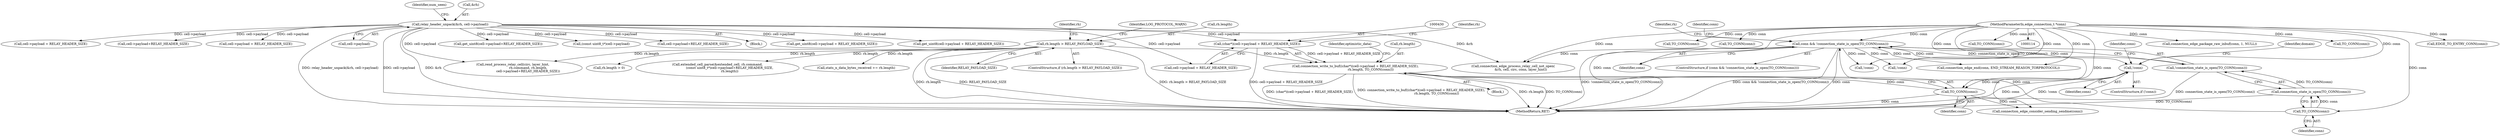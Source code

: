 digraph "0_tor_56a7c5bc15e0447203a491c1ee37de9939ad1dcd@API" {
"1000428" [label="(Call,connection_write_to_buf((char*)(cell->payload + RELAY_HEADER_SIZE),\n                              rh.length, TO_CONN(conn)))"];
"1000429" [label="(Call,(char*)(cell->payload + RELAY_HEADER_SIZE))"];
"1000141" [label="(Call,relay_header_unpack(&rh, cell->payload))"];
"1000160" [label="(Call,rh.length > RELAY_PAYLOAD_SIZE)"];
"1000439" [label="(Call,TO_CONN(conn))"];
"1000397" [label="(Call,!conn)"];
"1000205" [label="(Call,conn && !connection_state_is_open(TO_CONN(conn)))"];
"1000209" [label="(Call,TO_CONN(conn))"];
"1000117" [label="(MethodParameterIn,edge_connection_t *conn)"];
"1000207" [label="(Call,!connection_state_is_open(TO_CONN(conn)))"];
"1000208" [label="(Call,connection_state_is_open(TO_CONN(conn)))"];
"1000817" [label="(Call,get_uint8(cell->payload + RELAY_HEADER_SIZE))"];
"1000952" [label="(Call,connection_edge_package_raw_inbuf(conn, 1, NULL))"];
"1000757" [label="(Call,get_uint8(cell->payload + RELAY_HEADER_SIZE))"];
"1000160" [label="(Call,rh.length > RELAY_PAYLOAD_SIZE)"];
"1000148" [label="(Identifier,num_seen)"];
"1000530" [label="(Call,TO_CONN(conn))"];
"1000429" [label="(Call,(char*)(cell->payload + RELAY_HEADER_SIZE))"];
"1000818" [label="(Call,cell->payload + RELAY_HEADER_SIZE)"];
"1001042" [label="(Call,cell->payload+RELAY_HEADER_SIZE)"];
"1000167" [label="(Identifier,LOG_PROTOCOL_WARN)"];
"1000443" [label="(Identifier,optimistic_data)"];
"1000217" [label="(Identifier,conn)"];
"1000260" [label="(Block,)"];
"1001058" [label="(MethodReturn,RET)"];
"1000117" [label="(MethodParameterIn,edge_connection_t *conn)"];
"1000439" [label="(Call,TO_CONN(conn))"];
"1000653" [label="(Call,extended_cell_parse(&extended_cell, rh.command,\n                        (const uint8_t*)cell->payload+RELAY_HEADER_SIZE,\n                        rh.length))"];
"1000488" [label="(Call,EDGE_TO_ENTRY_CONN(conn))"];
"1000758" [label="(Call,cell->payload + RELAY_HEADER_SIZE)"];
"1000396" [label="(ControlStructure,if (!conn))"];
"1000204" [label="(ControlStructure,if (conn && !connection_state_is_open(TO_CONN(conn))))"];
"1000161" [label="(Call,rh.length)"];
"1000431" [label="(Call,cell->payload + RELAY_HEADER_SIZE)"];
"1000437" [label="(Identifier,rh)"];
"1000423" [label="(Call,stats_n_data_bytes_received += rh.length)"];
"1000144" [label="(Call,cell->payload)"];
"1000142" [label="(Call,&rh)"];
"1000209" [label="(Call,TO_CONN(conn))"];
"1000164" [label="(Identifier,RELAY_PAYLOAD_SIZE)"];
"1000159" [label="(ControlStructure,if (rh.length > RELAY_PAYLOAD_SIZE))"];
"1000207" [label="(Call,!connection_state_is_open(TO_CONN(conn)))"];
"1000959" [label="(Call,TO_CONN(conn))"];
"1000458" [label="(Call,get_uint8(cell->payload+RELAY_HEADER_SIZE))"];
"1000176" [label="(Identifier,rh)"];
"1000208" [label="(Call,connection_state_is_open(TO_CONN(conn)))"];
"1000377" [label="(Call,TO_CONN(conn))"];
"1000205" [label="(Call,conn && !connection_state_is_open(TO_CONN(conn)))"];
"1000436" [label="(Call,rh.length)"];
"1000459" [label="(Call,cell->payload+RELAY_HEADER_SIZE)"];
"1000141" [label="(Call,relay_header_unpack(&rh, cell->payload))"];
"1001033" [label="(Call,rend_process_relay_cell(circ, layer_hint,\n                              rh.command, rh.length,\n                              cell->payload+RELAY_HEADER_SIZE))"];
"1000440" [label="(Identifier,conn)"];
"1000412" [label="(Identifier,conn)"];
"1000373" [label="(Call,connection_edge_end(conn, END_STREAM_REASON_TORPROTOCOL))"];
"1000919" [label="(Call,!conn)"];
"1000948" [label="(Call,TO_CONN(conn))"];
"1000119" [label="(Block,)"];
"1000397" [label="(Call,!conn)"];
"1000398" [label="(Identifier,conn)"];
"1000249" [label="(Call,connection_edge_process_relay_cell_not_open(\n               &rh, cell, circ, conn, layer_hint))"];
"1000210" [label="(Identifier,conn)"];
"1000445" [label="(Call,connection_edge_consider_sending_sendme(conn))"];
"1000466" [label="(Call,!conn)"];
"1000660" [label="(Call,(const uint8_t*)cell->payload)"];
"1000428" [label="(Call,connection_write_to_buf((char*)(cell->payload + RELAY_HEADER_SIZE),\n                              rh.length, TO_CONN(conn)))"];
"1000206" [label="(Identifier,conn)"];
"1000453" [label="(Call,rh.length > 0)"];
"1000401" [label="(Identifier,domain)"];
"1000258" [label="(Identifier,rh)"];
"1000428" -> "1000260"  [label="AST: "];
"1000428" -> "1000439"  [label="CFG: "];
"1000429" -> "1000428"  [label="AST: "];
"1000436" -> "1000428"  [label="AST: "];
"1000439" -> "1000428"  [label="AST: "];
"1000443" -> "1000428"  [label="CFG: "];
"1000428" -> "1001058"  [label="DDG: connection_write_to_buf((char*)(cell->payload + RELAY_HEADER_SIZE),\n                              rh.length, TO_CONN(conn))"];
"1000428" -> "1001058"  [label="DDG: rh.length"];
"1000428" -> "1001058"  [label="DDG: TO_CONN(conn)"];
"1000428" -> "1001058"  [label="DDG: (char*)(cell->payload + RELAY_HEADER_SIZE)"];
"1000429" -> "1000428"  [label="DDG: cell->payload + RELAY_HEADER_SIZE"];
"1000160" -> "1000428"  [label="DDG: rh.length"];
"1000439" -> "1000428"  [label="DDG: conn"];
"1000429" -> "1000431"  [label="CFG: "];
"1000430" -> "1000429"  [label="AST: "];
"1000431" -> "1000429"  [label="AST: "];
"1000437" -> "1000429"  [label="CFG: "];
"1000429" -> "1001058"  [label="DDG: cell->payload + RELAY_HEADER_SIZE"];
"1000141" -> "1000429"  [label="DDG: cell->payload"];
"1000141" -> "1000119"  [label="AST: "];
"1000141" -> "1000144"  [label="CFG: "];
"1000142" -> "1000141"  [label="AST: "];
"1000144" -> "1000141"  [label="AST: "];
"1000148" -> "1000141"  [label="CFG: "];
"1000141" -> "1001058"  [label="DDG: &rh"];
"1000141" -> "1001058"  [label="DDG: relay_header_unpack(&rh, cell->payload)"];
"1000141" -> "1001058"  [label="DDG: cell->payload"];
"1000141" -> "1000249"  [label="DDG: &rh"];
"1000141" -> "1000431"  [label="DDG: cell->payload"];
"1000141" -> "1000458"  [label="DDG: cell->payload"];
"1000141" -> "1000459"  [label="DDG: cell->payload"];
"1000141" -> "1000660"  [label="DDG: cell->payload"];
"1000141" -> "1000757"  [label="DDG: cell->payload"];
"1000141" -> "1000758"  [label="DDG: cell->payload"];
"1000141" -> "1000817"  [label="DDG: cell->payload"];
"1000141" -> "1000818"  [label="DDG: cell->payload"];
"1000141" -> "1001033"  [label="DDG: cell->payload"];
"1000141" -> "1001042"  [label="DDG: cell->payload"];
"1000160" -> "1000159"  [label="AST: "];
"1000160" -> "1000164"  [label="CFG: "];
"1000161" -> "1000160"  [label="AST: "];
"1000164" -> "1000160"  [label="AST: "];
"1000167" -> "1000160"  [label="CFG: "];
"1000176" -> "1000160"  [label="CFG: "];
"1000160" -> "1001058"  [label="DDG: RELAY_PAYLOAD_SIZE"];
"1000160" -> "1001058"  [label="DDG: rh.length > RELAY_PAYLOAD_SIZE"];
"1000160" -> "1001058"  [label="DDG: rh.length"];
"1000160" -> "1000423"  [label="DDG: rh.length"];
"1000160" -> "1000453"  [label="DDG: rh.length"];
"1000160" -> "1000653"  [label="DDG: rh.length"];
"1000160" -> "1001033"  [label="DDG: rh.length"];
"1000439" -> "1000440"  [label="CFG: "];
"1000440" -> "1000439"  [label="AST: "];
"1000439" -> "1001058"  [label="DDG: conn"];
"1000397" -> "1000439"  [label="DDG: conn"];
"1000117" -> "1000439"  [label="DDG: conn"];
"1000439" -> "1000445"  [label="DDG: conn"];
"1000397" -> "1000396"  [label="AST: "];
"1000397" -> "1000398"  [label="CFG: "];
"1000398" -> "1000397"  [label="AST: "];
"1000401" -> "1000397"  [label="CFG: "];
"1000412" -> "1000397"  [label="CFG: "];
"1000397" -> "1001058"  [label="DDG: !conn"];
"1000397" -> "1001058"  [label="DDG: conn"];
"1000205" -> "1000397"  [label="DDG: conn"];
"1000117" -> "1000397"  [label="DDG: conn"];
"1000205" -> "1000204"  [label="AST: "];
"1000205" -> "1000206"  [label="CFG: "];
"1000205" -> "1000207"  [label="CFG: "];
"1000206" -> "1000205"  [label="AST: "];
"1000207" -> "1000205"  [label="AST: "];
"1000217" -> "1000205"  [label="CFG: "];
"1000258" -> "1000205"  [label="CFG: "];
"1000205" -> "1001058"  [label="DDG: conn"];
"1000205" -> "1001058"  [label="DDG: !connection_state_is_open(TO_CONN(conn))"];
"1000205" -> "1001058"  [label="DDG: conn && !connection_state_is_open(TO_CONN(conn))"];
"1000209" -> "1000205"  [label="DDG: conn"];
"1000117" -> "1000205"  [label="DDG: conn"];
"1000207" -> "1000205"  [label="DDG: connection_state_is_open(TO_CONN(conn))"];
"1000205" -> "1000249"  [label="DDG: conn"];
"1000205" -> "1000373"  [label="DDG: conn"];
"1000205" -> "1000466"  [label="DDG: conn"];
"1000205" -> "1000919"  [label="DDG: conn"];
"1000209" -> "1000208"  [label="AST: "];
"1000209" -> "1000210"  [label="CFG: "];
"1000210" -> "1000209"  [label="AST: "];
"1000208" -> "1000209"  [label="CFG: "];
"1000209" -> "1000208"  [label="DDG: conn"];
"1000117" -> "1000209"  [label="DDG: conn"];
"1000117" -> "1000114"  [label="AST: "];
"1000117" -> "1001058"  [label="DDG: conn"];
"1000117" -> "1000249"  [label="DDG: conn"];
"1000117" -> "1000373"  [label="DDG: conn"];
"1000117" -> "1000377"  [label="DDG: conn"];
"1000117" -> "1000445"  [label="DDG: conn"];
"1000117" -> "1000466"  [label="DDG: conn"];
"1000117" -> "1000488"  [label="DDG: conn"];
"1000117" -> "1000530"  [label="DDG: conn"];
"1000117" -> "1000919"  [label="DDG: conn"];
"1000117" -> "1000948"  [label="DDG: conn"];
"1000117" -> "1000952"  [label="DDG: conn"];
"1000117" -> "1000959"  [label="DDG: conn"];
"1000207" -> "1000208"  [label="CFG: "];
"1000208" -> "1000207"  [label="AST: "];
"1000207" -> "1001058"  [label="DDG: connection_state_is_open(TO_CONN(conn))"];
"1000208" -> "1000207"  [label="DDG: TO_CONN(conn)"];
"1000208" -> "1001058"  [label="DDG: TO_CONN(conn)"];
}
